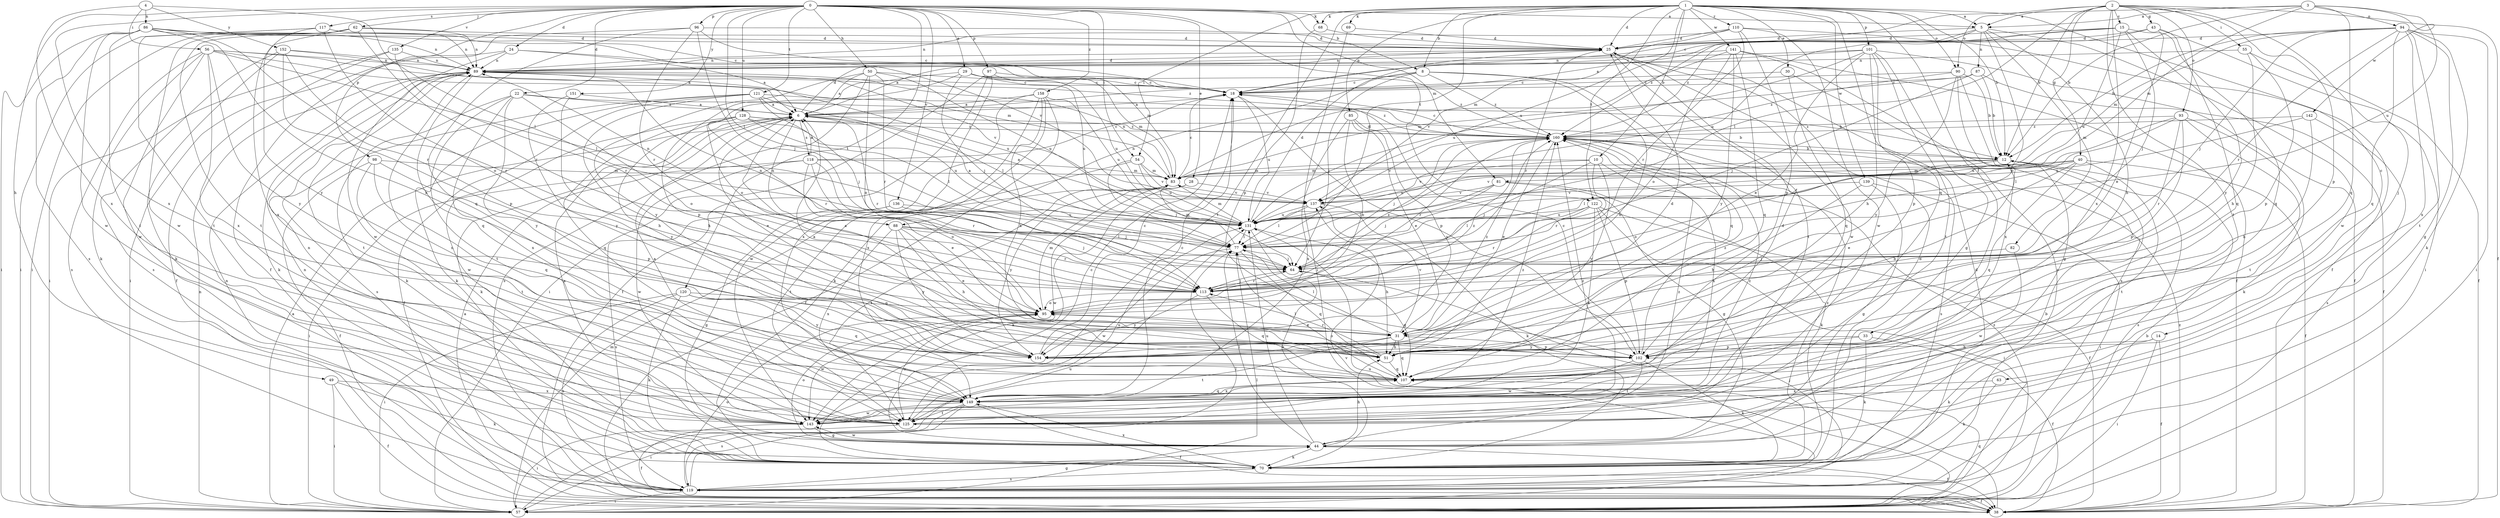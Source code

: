 strict digraph  {
0;
1;
2;
3;
4;
5;
6;
8;
10;
12;
14;
15;
18;
22;
24;
25;
28;
29;
30;
31;
33;
38;
40;
43;
44;
49;
50;
51;
54;
55;
56;
57;
62;
63;
64;
68;
69;
70;
77;
81;
82;
83;
85;
86;
87;
88;
89;
90;
93;
94;
95;
96;
97;
98;
101;
102;
107;
110;
113;
117;
118;
119;
120;
121;
122;
125;
128;
131;
135;
136;
137;
139;
141;
142;
143;
149;
151;
152;
154;
158;
160;
0 -> 5  [label=a];
0 -> 8  [label=b];
0 -> 22  [label=d];
0 -> 24  [label=d];
0 -> 28  [label=e];
0 -> 29  [label=e];
0 -> 49  [label=h];
0 -> 50  [label=h];
0 -> 54  [label=i];
0 -> 62  [label=j];
0 -> 68  [label=k];
0 -> 77  [label=l];
0 -> 81  [label=m];
0 -> 96  [label=p];
0 -> 97  [label=p];
0 -> 98  [label=p];
0 -> 117  [label=s];
0 -> 120  [label=t];
0 -> 121  [label=t];
0 -> 122  [label=t];
0 -> 128  [label=u];
0 -> 135  [label=v];
0 -> 136  [label=v];
0 -> 149  [label=x];
0 -> 151  [label=y];
0 -> 158  [label=z];
1 -> 5  [label=a];
1 -> 8  [label=b];
1 -> 10  [label=b];
1 -> 12  [label=b];
1 -> 14  [label=c];
1 -> 25  [label=d];
1 -> 30  [label=e];
1 -> 33  [label=f];
1 -> 54  [label=i];
1 -> 68  [label=k];
1 -> 69  [label=k];
1 -> 77  [label=l];
1 -> 85  [label=n];
1 -> 90  [label=o];
1 -> 101  [label=p];
1 -> 107  [label=q];
1 -> 110  [label=r];
1 -> 122  [label=t];
1 -> 125  [label=t];
1 -> 131  [label=u];
1 -> 139  [label=w];
1 -> 141  [label=w];
2 -> 5  [label=a];
2 -> 12  [label=b];
2 -> 15  [label=c];
2 -> 38  [label=f];
2 -> 40  [label=g];
2 -> 43  [label=g];
2 -> 55  [label=i];
2 -> 63  [label=j];
2 -> 77  [label=l];
2 -> 90  [label=o];
2 -> 93  [label=o];
2 -> 102  [label=p];
2 -> 125  [label=t];
2 -> 149  [label=x];
3 -> 5  [label=a];
3 -> 12  [label=b];
3 -> 18  [label=c];
3 -> 81  [label=m];
3 -> 94  [label=o];
3 -> 107  [label=q];
3 -> 131  [label=u];
3 -> 142  [label=w];
4 -> 56  [label=i];
4 -> 77  [label=l];
4 -> 86  [label=n];
4 -> 149  [label=x];
4 -> 152  [label=y];
5 -> 25  [label=d];
5 -> 51  [label=h];
5 -> 82  [label=m];
5 -> 87  [label=n];
5 -> 95  [label=o];
5 -> 131  [label=u];
5 -> 143  [label=w];
5 -> 160  [label=z];
6 -> 25  [label=d];
6 -> 31  [label=e];
6 -> 70  [label=k];
6 -> 88  [label=n];
6 -> 113  [label=r];
6 -> 118  [label=s];
6 -> 160  [label=z];
8 -> 18  [label=c];
8 -> 51  [label=h];
8 -> 64  [label=j];
8 -> 88  [label=n];
8 -> 107  [label=q];
8 -> 160  [label=z];
10 -> 64  [label=j];
10 -> 83  [label=m];
10 -> 113  [label=r];
10 -> 137  [label=v];
10 -> 149  [label=x];
10 -> 154  [label=y];
12 -> 83  [label=m];
12 -> 95  [label=o];
12 -> 119  [label=s];
12 -> 131  [label=u];
14 -> 38  [label=f];
14 -> 51  [label=h];
14 -> 57  [label=i];
14 -> 70  [label=k];
15 -> 6  [label=a];
15 -> 18  [label=c];
15 -> 25  [label=d];
15 -> 64  [label=j];
15 -> 107  [label=q];
15 -> 131  [label=u];
15 -> 154  [label=y];
18 -> 6  [label=a];
18 -> 102  [label=p];
18 -> 131  [label=u];
22 -> 6  [label=a];
22 -> 12  [label=b];
22 -> 70  [label=k];
22 -> 95  [label=o];
22 -> 125  [label=t];
22 -> 149  [label=x];
22 -> 154  [label=y];
24 -> 6  [label=a];
24 -> 57  [label=i];
24 -> 83  [label=m];
24 -> 89  [label=n];
24 -> 143  [label=w];
25 -> 89  [label=n];
25 -> 113  [label=r];
25 -> 125  [label=t];
25 -> 143  [label=w];
28 -> 70  [label=k];
28 -> 137  [label=v];
28 -> 143  [label=w];
29 -> 18  [label=c];
29 -> 64  [label=j];
29 -> 83  [label=m];
29 -> 95  [label=o];
29 -> 102  [label=p];
29 -> 131  [label=u];
29 -> 160  [label=z];
30 -> 18  [label=c];
30 -> 107  [label=q];
30 -> 119  [label=s];
31 -> 6  [label=a];
31 -> 51  [label=h];
31 -> 77  [label=l];
31 -> 102  [label=p];
31 -> 107  [label=q];
31 -> 125  [label=t];
31 -> 137  [label=v];
31 -> 154  [label=y];
31 -> 160  [label=z];
33 -> 38  [label=f];
33 -> 70  [label=k];
33 -> 102  [label=p];
33 -> 154  [label=y];
38 -> 6  [label=a];
38 -> 131  [label=u];
38 -> 160  [label=z];
40 -> 31  [label=e];
40 -> 38  [label=f];
40 -> 77  [label=l];
40 -> 83  [label=m];
40 -> 107  [label=q];
40 -> 125  [label=t];
40 -> 137  [label=v];
43 -> 25  [label=d];
43 -> 31  [label=e];
43 -> 57  [label=i];
43 -> 107  [label=q];
43 -> 160  [label=z];
44 -> 6  [label=a];
44 -> 18  [label=c];
44 -> 38  [label=f];
44 -> 51  [label=h];
44 -> 70  [label=k];
44 -> 77  [label=l];
44 -> 95  [label=o];
44 -> 131  [label=u];
44 -> 143  [label=w];
44 -> 160  [label=z];
49 -> 38  [label=f];
49 -> 57  [label=i];
49 -> 70  [label=k];
49 -> 149  [label=x];
50 -> 6  [label=a];
50 -> 18  [label=c];
50 -> 95  [label=o];
50 -> 113  [label=r];
50 -> 119  [label=s];
50 -> 131  [label=u];
50 -> 154  [label=y];
51 -> 6  [label=a];
51 -> 12  [label=b];
51 -> 95  [label=o];
51 -> 107  [label=q];
51 -> 113  [label=r];
54 -> 64  [label=j];
54 -> 83  [label=m];
54 -> 125  [label=t];
54 -> 131  [label=u];
54 -> 137  [label=v];
55 -> 38  [label=f];
55 -> 51  [label=h];
55 -> 89  [label=n];
55 -> 102  [label=p];
56 -> 70  [label=k];
56 -> 77  [label=l];
56 -> 83  [label=m];
56 -> 89  [label=n];
56 -> 119  [label=s];
56 -> 143  [label=w];
56 -> 149  [label=x];
56 -> 154  [label=y];
56 -> 160  [label=z];
57 -> 6  [label=a];
57 -> 12  [label=b];
57 -> 77  [label=l];
57 -> 83  [label=m];
57 -> 89  [label=n];
57 -> 107  [label=q];
57 -> 131  [label=u];
57 -> 137  [label=v];
57 -> 160  [label=z];
62 -> 25  [label=d];
62 -> 57  [label=i];
62 -> 89  [label=n];
62 -> 113  [label=r];
62 -> 125  [label=t];
62 -> 143  [label=w];
62 -> 149  [label=x];
63 -> 70  [label=k];
63 -> 149  [label=x];
64 -> 89  [label=n];
64 -> 107  [label=q];
64 -> 113  [label=r];
68 -> 25  [label=d];
68 -> 102  [label=p];
69 -> 25  [label=d];
69 -> 57  [label=i];
70 -> 12  [label=b];
70 -> 25  [label=d];
70 -> 89  [label=n];
70 -> 119  [label=s];
70 -> 149  [label=x];
70 -> 160  [label=z];
77 -> 64  [label=j];
77 -> 83  [label=m];
77 -> 107  [label=q];
77 -> 143  [label=w];
81 -> 44  [label=g];
81 -> 64  [label=j];
81 -> 70  [label=k];
81 -> 77  [label=l];
81 -> 137  [label=v];
82 -> 64  [label=j];
82 -> 143  [label=w];
83 -> 18  [label=c];
83 -> 89  [label=n];
83 -> 125  [label=t];
83 -> 137  [label=v];
83 -> 154  [label=y];
85 -> 31  [label=e];
85 -> 95  [label=o];
85 -> 149  [label=x];
85 -> 154  [label=y];
85 -> 160  [label=z];
86 -> 18  [label=c];
86 -> 25  [label=d];
86 -> 51  [label=h];
86 -> 57  [label=i];
86 -> 89  [label=n];
86 -> 113  [label=r];
86 -> 119  [label=s];
86 -> 125  [label=t];
86 -> 137  [label=v];
86 -> 143  [label=w];
87 -> 12  [label=b];
87 -> 18  [label=c];
87 -> 38  [label=f];
87 -> 64  [label=j];
87 -> 83  [label=m];
88 -> 31  [label=e];
88 -> 51  [label=h];
88 -> 64  [label=j];
88 -> 77  [label=l];
88 -> 89  [label=n];
88 -> 113  [label=r];
88 -> 149  [label=x];
88 -> 154  [label=y];
89 -> 18  [label=c];
89 -> 25  [label=d];
89 -> 70  [label=k];
89 -> 107  [label=q];
89 -> 125  [label=t];
89 -> 131  [label=u];
89 -> 137  [label=v];
90 -> 12  [label=b];
90 -> 18  [label=c];
90 -> 44  [label=g];
90 -> 149  [label=x];
90 -> 154  [label=y];
90 -> 160  [label=z];
93 -> 70  [label=k];
93 -> 77  [label=l];
93 -> 102  [label=p];
93 -> 113  [label=r];
93 -> 125  [label=t];
93 -> 131  [label=u];
93 -> 160  [label=z];
94 -> 12  [label=b];
94 -> 25  [label=d];
94 -> 44  [label=g];
94 -> 57  [label=i];
94 -> 64  [label=j];
94 -> 70  [label=k];
94 -> 83  [label=m];
94 -> 107  [label=q];
94 -> 113  [label=r];
94 -> 125  [label=t];
94 -> 149  [label=x];
95 -> 31  [label=e];
95 -> 83  [label=m];
95 -> 143  [label=w];
95 -> 160  [label=z];
96 -> 18  [label=c];
96 -> 25  [label=d];
96 -> 38  [label=f];
96 -> 64  [label=j];
96 -> 107  [label=q];
96 -> 113  [label=r];
97 -> 18  [label=c];
97 -> 38  [label=f];
97 -> 57  [label=i];
97 -> 131  [label=u];
97 -> 149  [label=x];
98 -> 38  [label=f];
98 -> 83  [label=m];
98 -> 102  [label=p];
98 -> 107  [label=q];
98 -> 125  [label=t];
101 -> 6  [label=a];
101 -> 31  [label=e];
101 -> 38  [label=f];
101 -> 44  [label=g];
101 -> 51  [label=h];
101 -> 89  [label=n];
101 -> 102  [label=p];
101 -> 125  [label=t];
101 -> 131  [label=u];
102 -> 18  [label=c];
102 -> 70  [label=k];
102 -> 125  [label=t];
102 -> 143  [label=w];
102 -> 160  [label=z];
107 -> 77  [label=l];
107 -> 149  [label=x];
110 -> 25  [label=d];
110 -> 38  [label=f];
110 -> 83  [label=m];
110 -> 89  [label=n];
110 -> 102  [label=p];
110 -> 113  [label=r];
110 -> 143  [label=w];
113 -> 64  [label=j];
113 -> 95  [label=o];
113 -> 107  [label=q];
113 -> 154  [label=y];
113 -> 160  [label=z];
117 -> 25  [label=d];
117 -> 57  [label=i];
117 -> 89  [label=n];
117 -> 95  [label=o];
117 -> 125  [label=t];
117 -> 154  [label=y];
118 -> 6  [label=a];
118 -> 18  [label=c];
118 -> 31  [label=e];
118 -> 57  [label=i];
118 -> 83  [label=m];
118 -> 95  [label=o];
118 -> 113  [label=r];
118 -> 143  [label=w];
119 -> 25  [label=d];
119 -> 38  [label=f];
119 -> 44  [label=g];
119 -> 57  [label=i];
119 -> 64  [label=j];
119 -> 77  [label=l];
119 -> 89  [label=n];
119 -> 95  [label=o];
120 -> 57  [label=i];
120 -> 70  [label=k];
120 -> 95  [label=o];
120 -> 107  [label=q];
120 -> 119  [label=s];
120 -> 154  [label=y];
121 -> 6  [label=a];
121 -> 38  [label=f];
121 -> 51  [label=h];
121 -> 64  [label=j];
121 -> 70  [label=k];
121 -> 77  [label=l];
121 -> 119  [label=s];
121 -> 160  [label=z];
122 -> 38  [label=f];
122 -> 57  [label=i];
122 -> 77  [label=l];
122 -> 102  [label=p];
122 -> 113  [label=r];
122 -> 131  [label=u];
122 -> 149  [label=x];
125 -> 57  [label=i];
125 -> 89  [label=n];
125 -> 95  [label=o];
125 -> 131  [label=u];
125 -> 160  [label=z];
128 -> 12  [label=b];
128 -> 77  [label=l];
128 -> 107  [label=q];
128 -> 113  [label=r];
128 -> 131  [label=u];
128 -> 143  [label=w];
128 -> 154  [label=y];
128 -> 160  [label=z];
131 -> 6  [label=a];
131 -> 25  [label=d];
131 -> 51  [label=h];
131 -> 70  [label=k];
131 -> 77  [label=l];
131 -> 83  [label=m];
135 -> 38  [label=f];
135 -> 57  [label=i];
135 -> 89  [label=n];
135 -> 113  [label=r];
136 -> 44  [label=g];
136 -> 64  [label=j];
136 -> 119  [label=s];
136 -> 131  [label=u];
137 -> 6  [label=a];
137 -> 70  [label=k];
137 -> 77  [label=l];
137 -> 131  [label=u];
139 -> 44  [label=g];
139 -> 51  [label=h];
139 -> 57  [label=i];
139 -> 137  [label=v];
141 -> 38  [label=f];
141 -> 89  [label=n];
141 -> 95  [label=o];
141 -> 107  [label=q];
141 -> 119  [label=s];
141 -> 137  [label=v];
141 -> 154  [label=y];
142 -> 51  [label=h];
142 -> 119  [label=s];
142 -> 131  [label=u];
142 -> 160  [label=z];
143 -> 38  [label=f];
143 -> 44  [label=g];
143 -> 89  [label=n];
143 -> 160  [label=z];
149 -> 6  [label=a];
149 -> 18  [label=c];
149 -> 25  [label=d];
149 -> 38  [label=f];
149 -> 57  [label=i];
149 -> 107  [label=q];
149 -> 119  [label=s];
149 -> 125  [label=t];
149 -> 143  [label=w];
149 -> 160  [label=z];
151 -> 6  [label=a];
151 -> 51  [label=h];
151 -> 154  [label=y];
152 -> 6  [label=a];
152 -> 70  [label=k];
152 -> 89  [label=n];
152 -> 102  [label=p];
152 -> 113  [label=r];
152 -> 119  [label=s];
154 -> 18  [label=c];
154 -> 25  [label=d];
158 -> 6  [label=a];
158 -> 38  [label=f];
158 -> 51  [label=h];
158 -> 70  [label=k];
158 -> 131  [label=u];
158 -> 143  [label=w];
158 -> 149  [label=x];
160 -> 12  [label=b];
160 -> 18  [label=c];
160 -> 31  [label=e];
160 -> 64  [label=j];
160 -> 113  [label=r];
160 -> 119  [label=s];
160 -> 137  [label=v];
}
